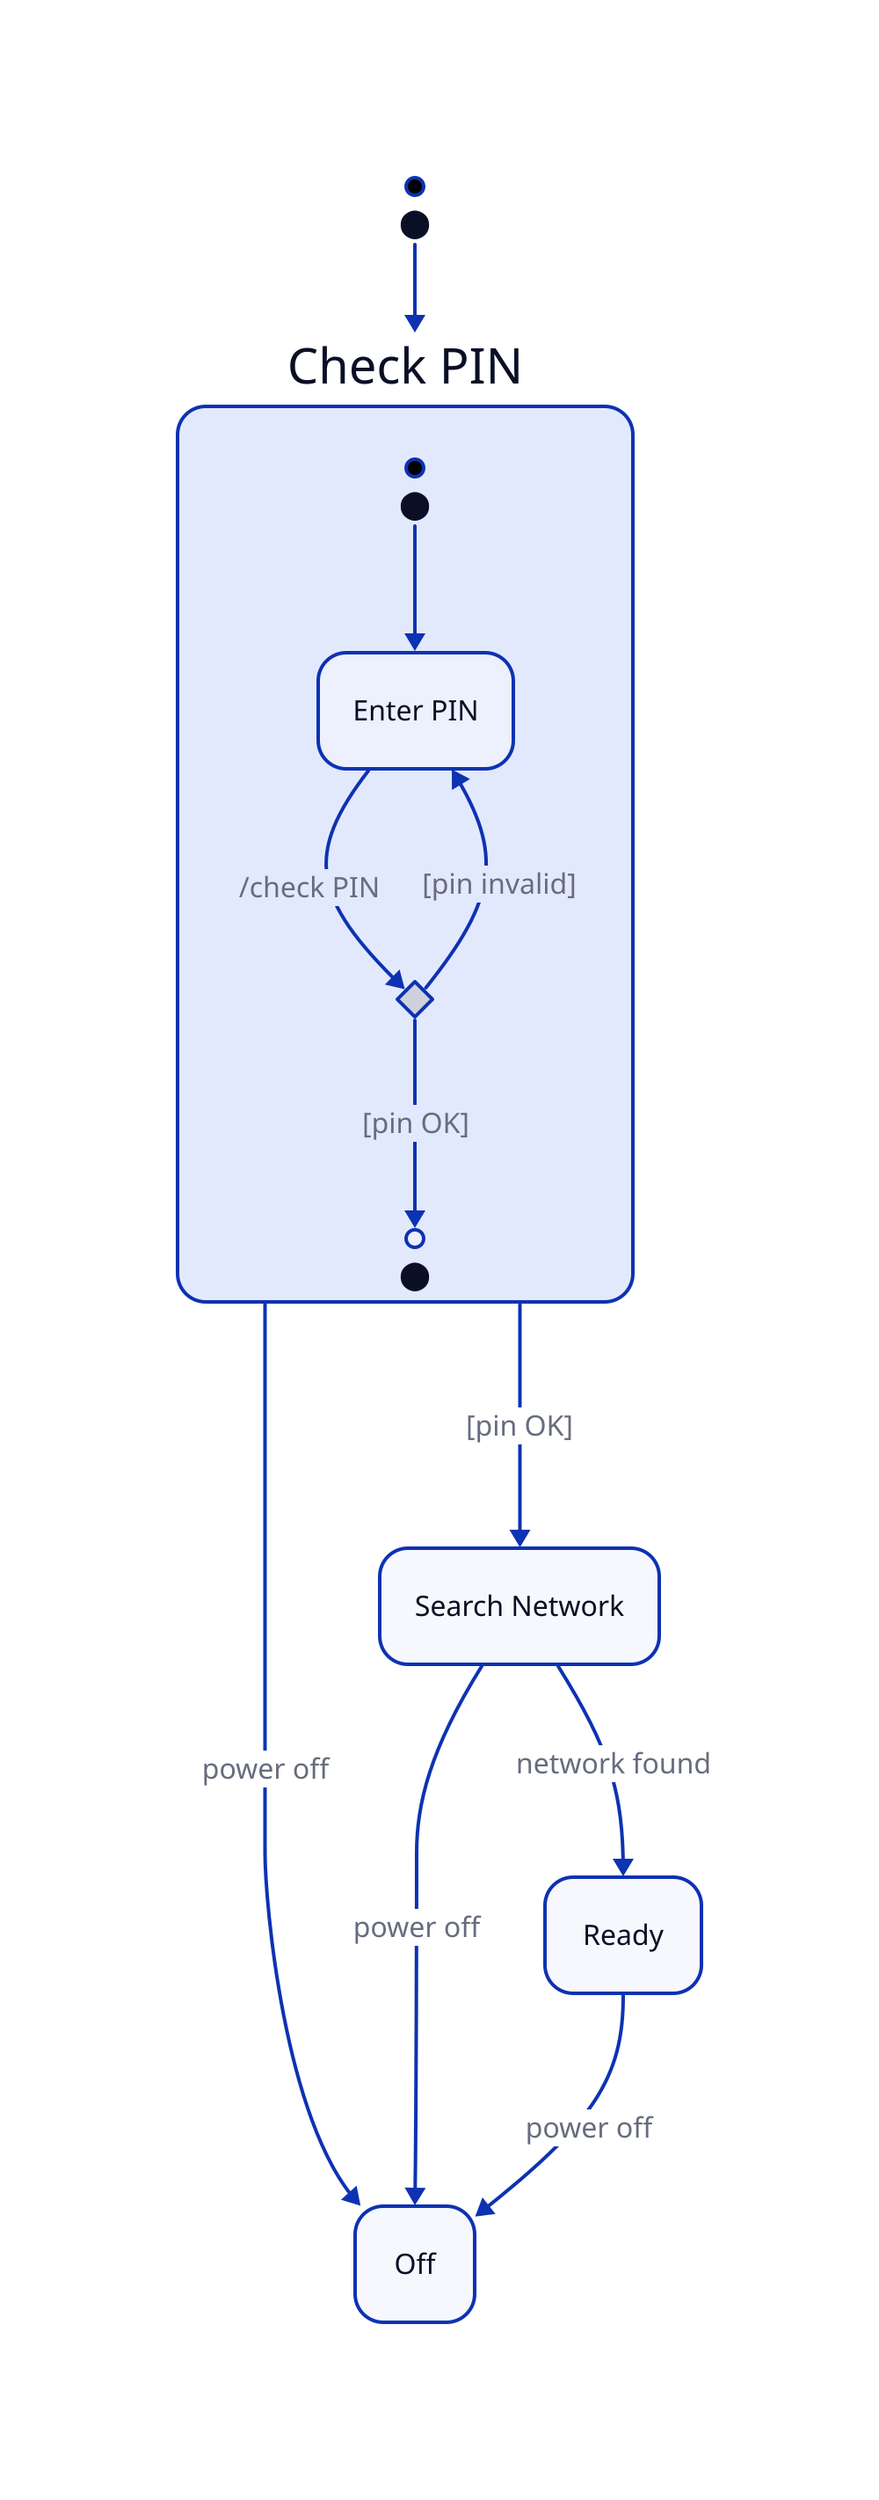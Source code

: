 **: {
  style.border-radius: 16
}

**: {
  &label: end
  label: ⬤
  shape: circle
  height: 10
  width: 10
}

**: {
  &label: start
  label: ⬤
  label.near: center-center
  style.fill: black
  shape: circle
  height: 10
  width: 10
}

**: {
  &shape: diamond
  label: ""
  height: 20
  width: 20
}

start -> Check PIN

Check PIN: {
  direction: right

  start -> Enter PIN
  choice.shape: diamond

  Enter PIN -> choice: "/check PIN"
  choice -> Enter PIN: "[pin invalid]"
  choice -> end: "[pin OK]"
}

Check PIN -> Search Network: "[pin OK]"
Search Network -> Ready: network found

Check PIN -> Off: power off
Search Network -> Off: power off
Ready -> Off: power off
